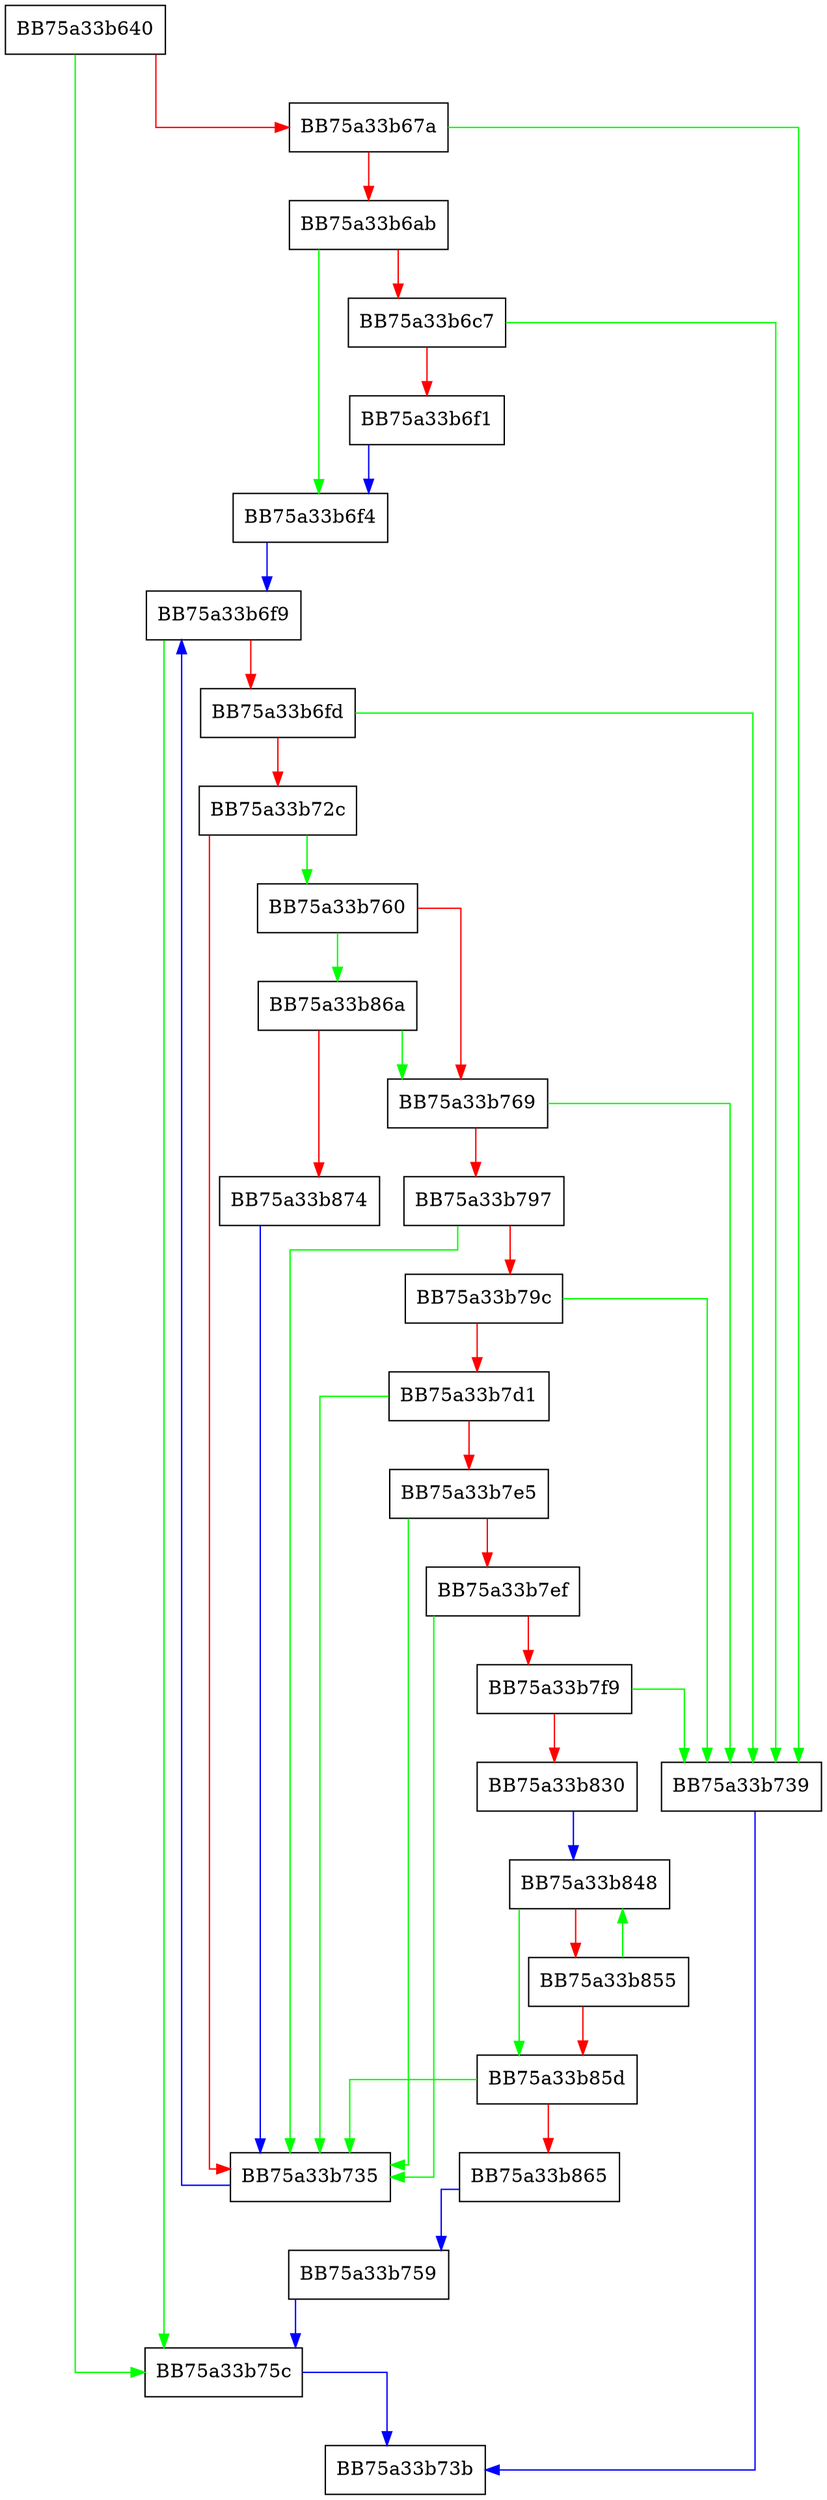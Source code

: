 digraph GetDefaultConstructor {
  node [shape="box"];
  graph [splines=ortho];
  BB75a33b640 -> BB75a33b75c [color="green"];
  BB75a33b640 -> BB75a33b67a [color="red"];
  BB75a33b67a -> BB75a33b739 [color="green"];
  BB75a33b67a -> BB75a33b6ab [color="red"];
  BB75a33b6ab -> BB75a33b6f4 [color="green"];
  BB75a33b6ab -> BB75a33b6c7 [color="red"];
  BB75a33b6c7 -> BB75a33b739 [color="green"];
  BB75a33b6c7 -> BB75a33b6f1 [color="red"];
  BB75a33b6f1 -> BB75a33b6f4 [color="blue"];
  BB75a33b6f4 -> BB75a33b6f9 [color="blue"];
  BB75a33b6f9 -> BB75a33b75c [color="green"];
  BB75a33b6f9 -> BB75a33b6fd [color="red"];
  BB75a33b6fd -> BB75a33b739 [color="green"];
  BB75a33b6fd -> BB75a33b72c [color="red"];
  BB75a33b72c -> BB75a33b760 [color="green"];
  BB75a33b72c -> BB75a33b735 [color="red"];
  BB75a33b735 -> BB75a33b6f9 [color="blue"];
  BB75a33b739 -> BB75a33b73b [color="blue"];
  BB75a33b759 -> BB75a33b75c [color="blue"];
  BB75a33b75c -> BB75a33b73b [color="blue"];
  BB75a33b760 -> BB75a33b86a [color="green"];
  BB75a33b760 -> BB75a33b769 [color="red"];
  BB75a33b769 -> BB75a33b739 [color="green"];
  BB75a33b769 -> BB75a33b797 [color="red"];
  BB75a33b797 -> BB75a33b735 [color="green"];
  BB75a33b797 -> BB75a33b79c [color="red"];
  BB75a33b79c -> BB75a33b739 [color="green"];
  BB75a33b79c -> BB75a33b7d1 [color="red"];
  BB75a33b7d1 -> BB75a33b735 [color="green"];
  BB75a33b7d1 -> BB75a33b7e5 [color="red"];
  BB75a33b7e5 -> BB75a33b735 [color="green"];
  BB75a33b7e5 -> BB75a33b7ef [color="red"];
  BB75a33b7ef -> BB75a33b735 [color="green"];
  BB75a33b7ef -> BB75a33b7f9 [color="red"];
  BB75a33b7f9 -> BB75a33b739 [color="green"];
  BB75a33b7f9 -> BB75a33b830 [color="red"];
  BB75a33b830 -> BB75a33b848 [color="blue"];
  BB75a33b848 -> BB75a33b85d [color="green"];
  BB75a33b848 -> BB75a33b855 [color="red"];
  BB75a33b855 -> BB75a33b848 [color="green"];
  BB75a33b855 -> BB75a33b85d [color="red"];
  BB75a33b85d -> BB75a33b735 [color="green"];
  BB75a33b85d -> BB75a33b865 [color="red"];
  BB75a33b865 -> BB75a33b759 [color="blue"];
  BB75a33b86a -> BB75a33b769 [color="green"];
  BB75a33b86a -> BB75a33b874 [color="red"];
  BB75a33b874 -> BB75a33b735 [color="blue"];
}